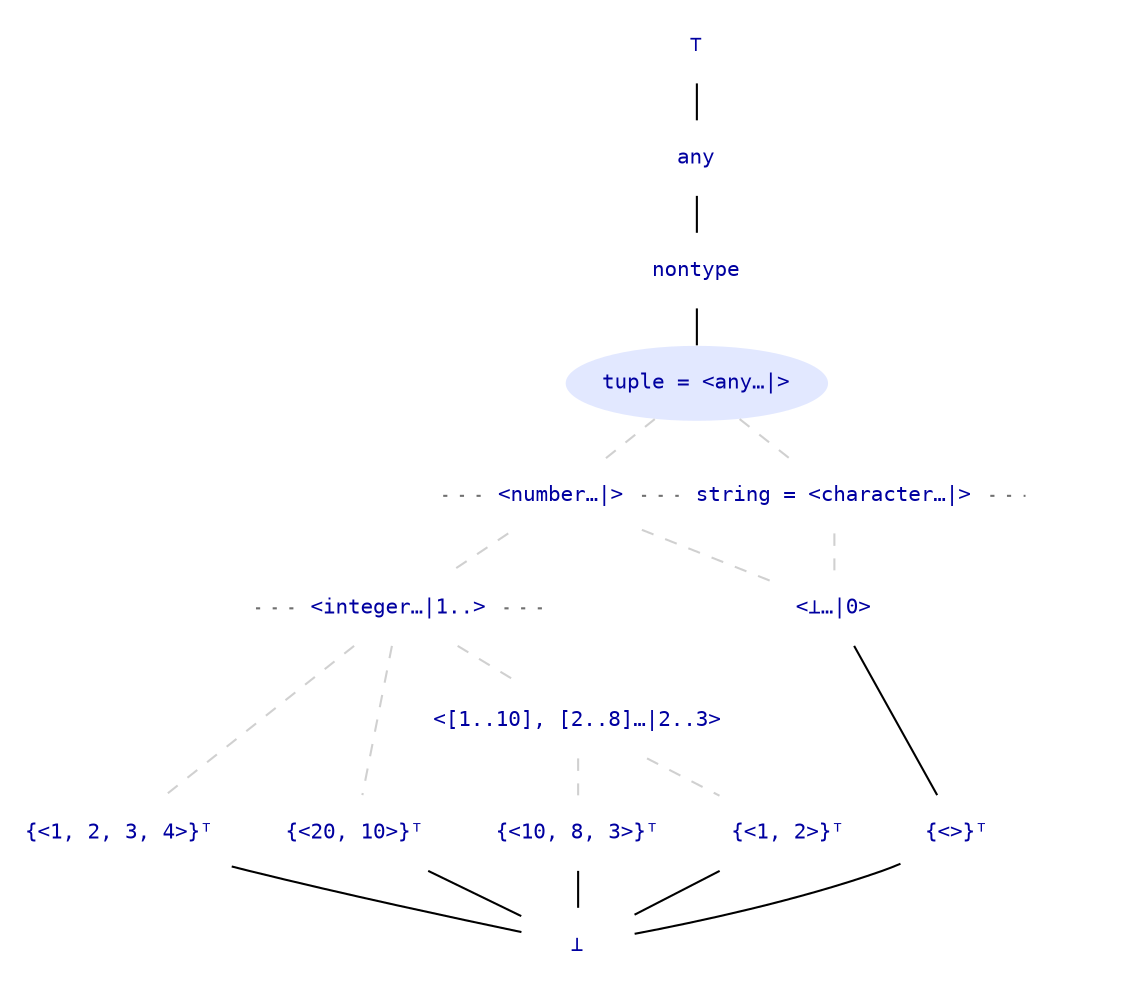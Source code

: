 strict graph "Type lattice: focus on tuple."
{
	ranksep="0.25";
	node
	[
		shape="plaintext",
		fontname="Consolas",
		fontsize="10",
		fontcolor="#0000A0",
		target="_top"
	];

	/* Labels for the nodes. */
        ⊤ [href="/about-avail/documentation/type-system/types-top.html"];
        any [href="/about-avail/documentation/type-system/types-any.html"];
        nontype [href="/about-avail/documentation/type-system/types-nontype.html"];
	tuple
	[
		label="tuple = <any…|>",
		href="/about-avail/documentation/type-system/types-tuple.html",
		shape="ellipse",
		style="filled",
		fillcolor="#E2E8FF",
		peripheries="0"
	];
	"…numbers" [label=""];
	numbers [label="<number…|>"];
	string
	[
		label="string = <character…|>"
		href="/about-avail/documentation/type-system/types-string.html"
	];
	"string…" [label=""];
	empty [label="{<>}ᵀ"];
	integers [label="<integer…|1..>"];
	"…integers" [label=""];
	"integers…" [label=""];
	⊥ [href="/about-avail/documentation/type-system/types-bottom.html"];

	/* Connectivity. */
	⊤ -- any -- nontype -- tuple;
	{rank="same"; "…numbers" numbers string "string…"};
	tuple -- {numbers string} [color="#d0d0d0", style="dashed"];
	"…numbers" -- numbers -- string -- "string…" [color="#707070", style="dotted"];
	numbers -- integers [color="#d0d0d0", style="dashed"];
	{numbers string} -- "<⊥…|0>" [color="#d0d0d0", style="dashed"];
	"<⊥…|0>" -- empty;
	{rank="same"; integers "…integers" "integers…"};
	"…integers" -- integers -- "integers…"
		[color="#707070", style="dotted"];
	integers -- {"<[1..10], [2..8]…|2..3>"}
		[color="#d0d0d0", style="dashed"];
	{rank="same";
		empty
		"{<1, 2>}ᵀ" "{<10, 8, 3>}ᵀ" "{<1, 2, 3, 4>}ᵀ" "{<20, 10>}ᵀ"};
	integers -- {"{<1, 2, 3, 4>}ᵀ" "{<20, 10>}ᵀ"}
		[color="#d0d0d0", style="dashed"];
	"<[1..10], [2..8]…|2..3>" -- {"{<1, 2>}ᵀ" "{<10, 8, 3>}ᵀ"}
		[color="#d0d0d0", style="dashed"];
	{"{<1, 2>}ᵀ" "{<10, 8, 3>}ᵀ" "{<1, 2, 3, 4>}ᵀ" "{<20, 10>}ᵀ"} -- ⊥;
	
	empty -- ⊥;
}
